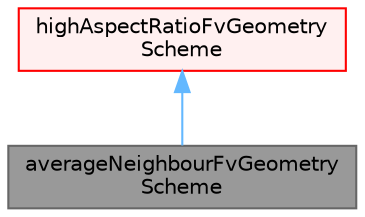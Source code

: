 digraph "averageNeighbourFvGeometryScheme"
{
 // LATEX_PDF_SIZE
  bgcolor="transparent";
  edge [fontname=Helvetica,fontsize=10,labelfontname=Helvetica,labelfontsize=10];
  node [fontname=Helvetica,fontsize=10,shape=box,height=0.2,width=0.4];
  Node1 [id="Node000001",label="averageNeighbourFvGeometry\lScheme",height=0.2,width=0.4,color="gray40", fillcolor="grey60", style="filled", fontcolor="black",tooltip="Geometry calculation scheme to minimise non-orthogonality/."];
  Node2 -> Node1 [id="edge1_Node000001_Node000002",dir="back",color="steelblue1",style="solid",tooltip=" "];
  Node2 [id="Node000002",label="highAspectRatioFvGeometry\lScheme",height=0.2,width=0.4,color="red", fillcolor="#FFF0F0", style="filled",URL="$classFoam_1_1highAspectRatioFvGeometryScheme.html",tooltip="Geometry calculation scheme with automatic stabilisation for high-aspect ratio cells."];
}
